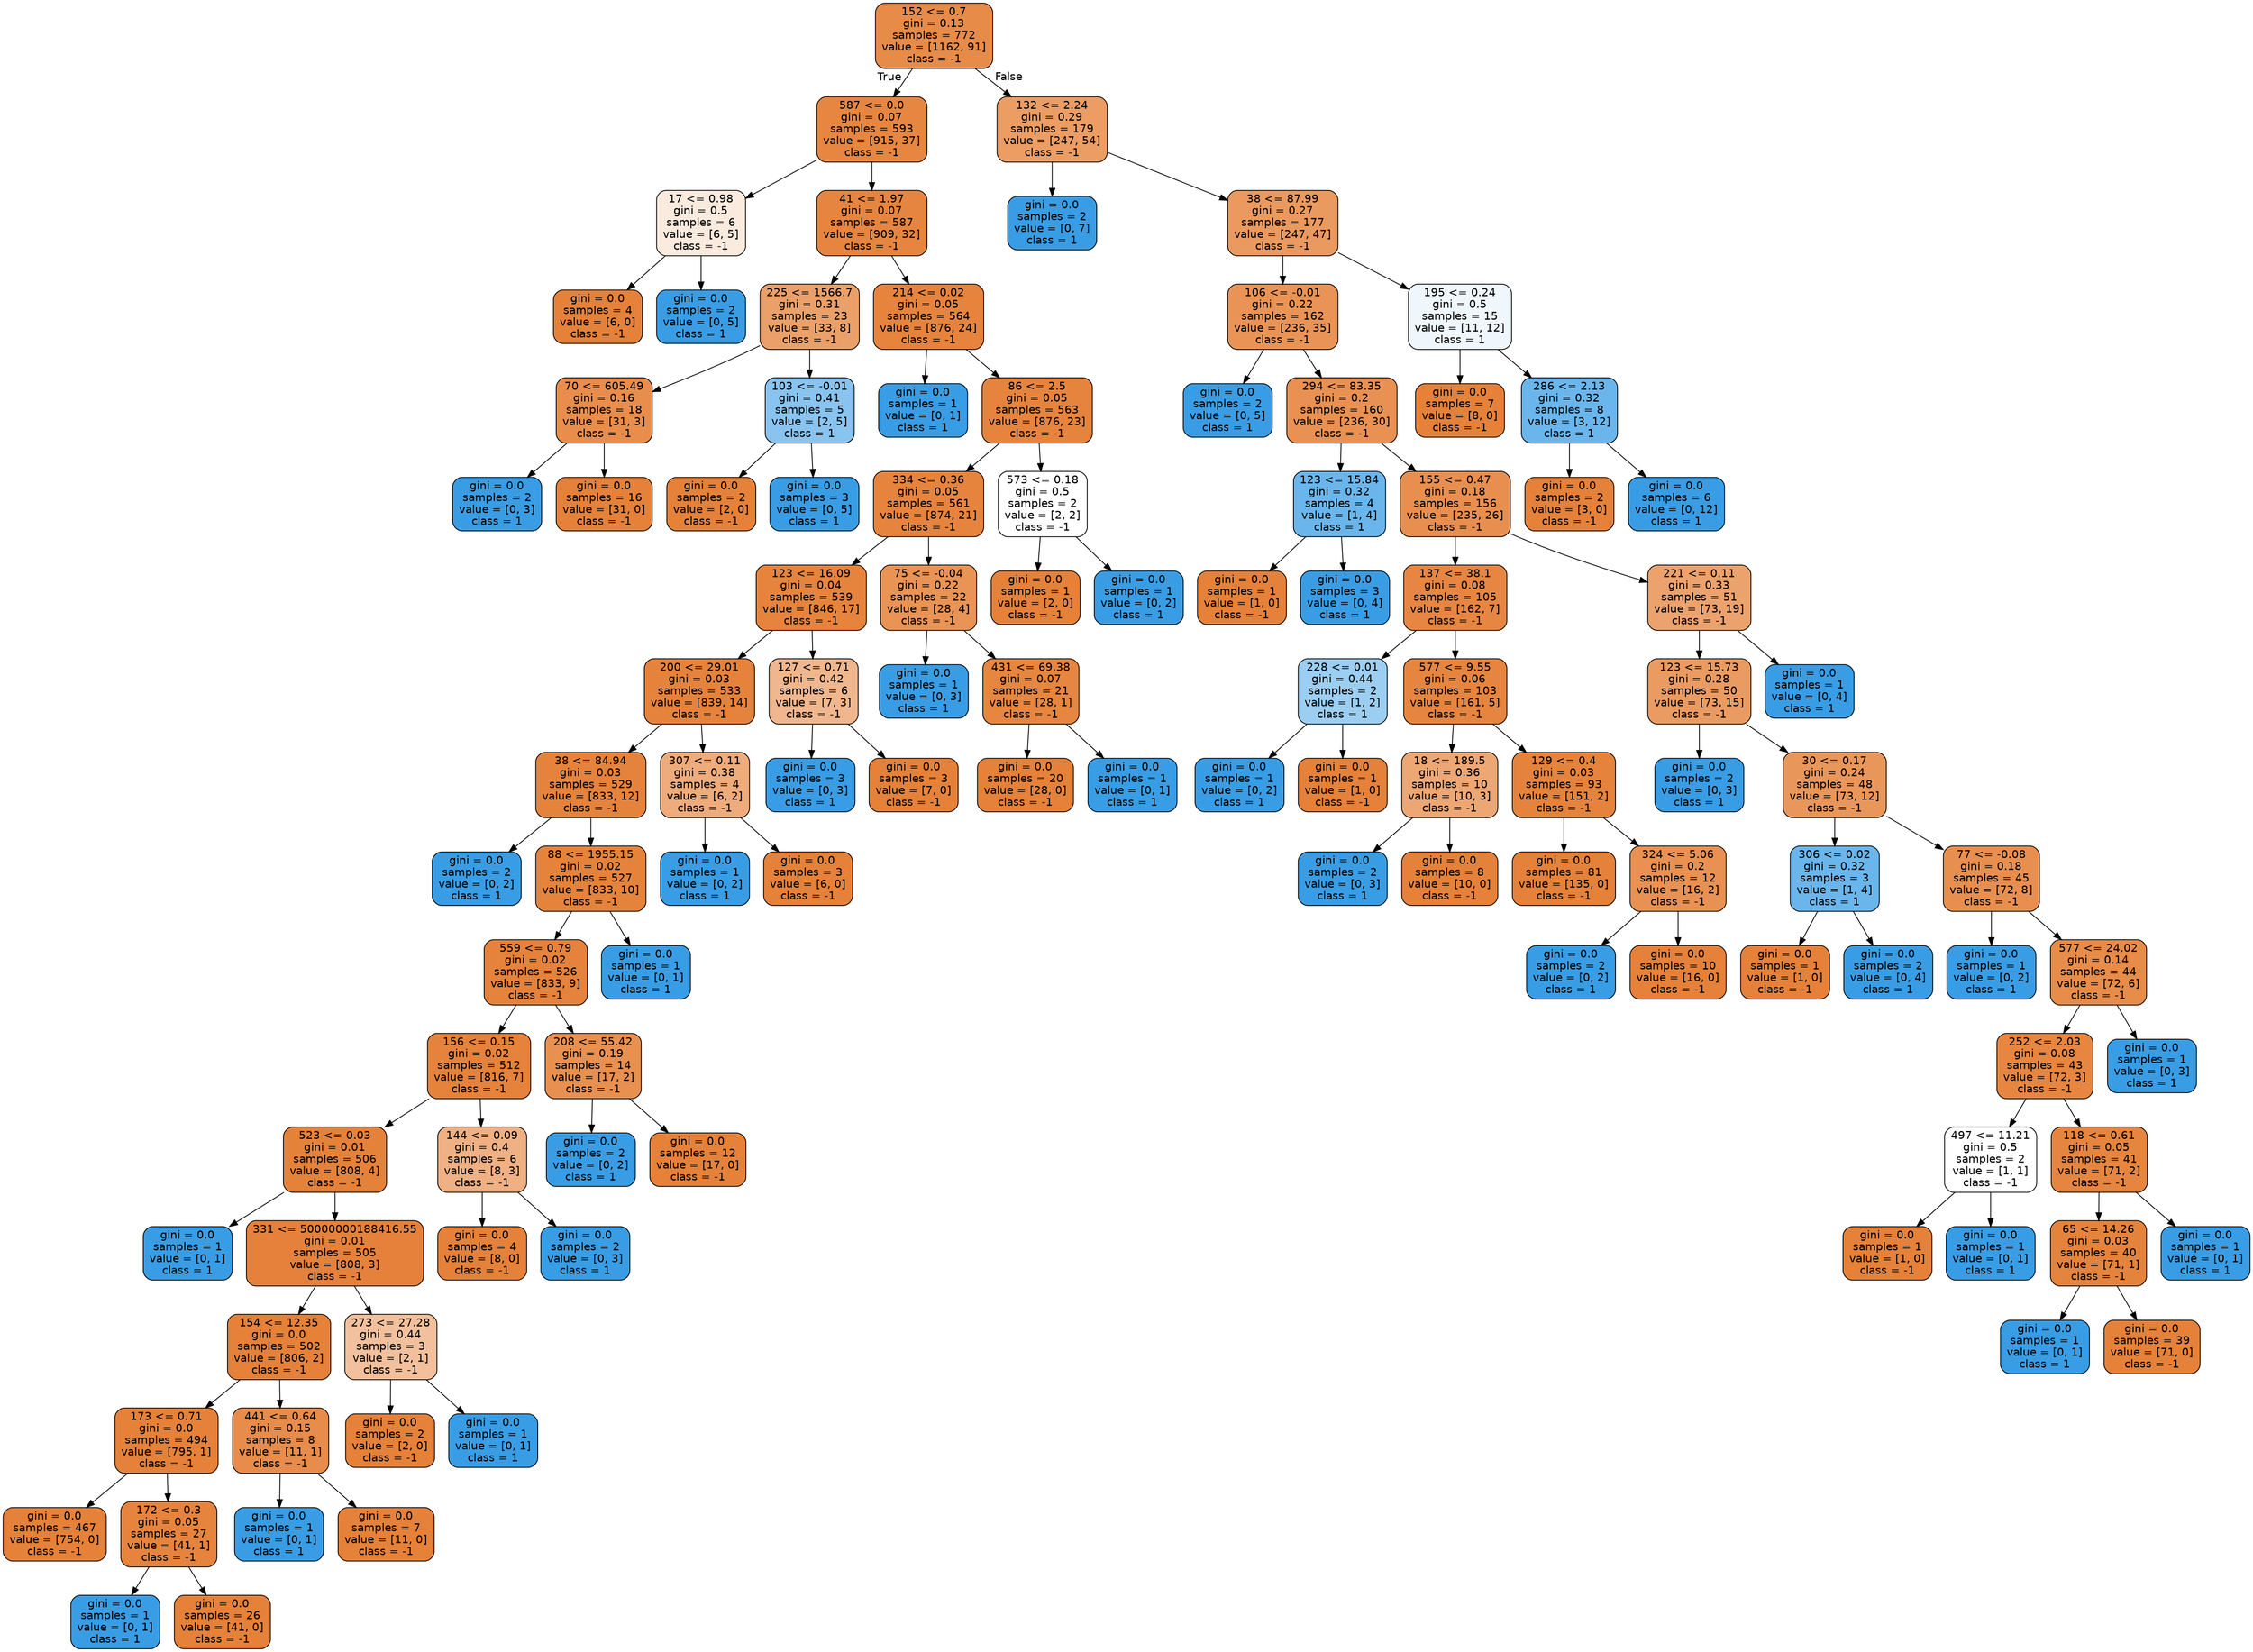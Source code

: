 digraph Tree {
node [shape=box, style="filled, rounded", color="black", fontname=helvetica] ;
edge [fontname=helvetica] ;
0 [label="152 <= 0.7\ngini = 0.13\nsamples = 772\nvalue = [1162, 91]\nclass = -1", fillcolor="#e78b49"] ;
1 [label="587 <= 0.0\ngini = 0.07\nsamples = 593\nvalue = [915, 37]\nclass = -1", fillcolor="#e68641"] ;
0 -> 1 [labeldistance=2.5, labelangle=45, headlabel="True"] ;
2 [label="17 <= 0.98\ngini = 0.5\nsamples = 6\nvalue = [6, 5]\nclass = -1", fillcolor="#fbeade"] ;
1 -> 2 ;
3 [label="gini = 0.0\nsamples = 4\nvalue = [6, 0]\nclass = -1", fillcolor="#e58139"] ;
2 -> 3 ;
4 [label="gini = 0.0\nsamples = 2\nvalue = [0, 5]\nclass = 1", fillcolor="#399de5"] ;
2 -> 4 ;
5 [label="41 <= 1.97\ngini = 0.07\nsamples = 587\nvalue = [909, 32]\nclass = -1", fillcolor="#e68540"] ;
1 -> 5 ;
6 [label="225 <= 1566.7\ngini = 0.31\nsamples = 23\nvalue = [33, 8]\nclass = -1", fillcolor="#eba069"] ;
5 -> 6 ;
7 [label="70 <= 605.49\ngini = 0.16\nsamples = 18\nvalue = [31, 3]\nclass = -1", fillcolor="#e88d4c"] ;
6 -> 7 ;
8 [label="gini = 0.0\nsamples = 2\nvalue = [0, 3]\nclass = 1", fillcolor="#399de5"] ;
7 -> 8 ;
9 [label="gini = 0.0\nsamples = 16\nvalue = [31, 0]\nclass = -1", fillcolor="#e58139"] ;
7 -> 9 ;
10 [label="103 <= -0.01\ngini = 0.41\nsamples = 5\nvalue = [2, 5]\nclass = 1", fillcolor="#88c4ef"] ;
6 -> 10 ;
11 [label="gini = 0.0\nsamples = 2\nvalue = [2, 0]\nclass = -1", fillcolor="#e58139"] ;
10 -> 11 ;
12 [label="gini = 0.0\nsamples = 3\nvalue = [0, 5]\nclass = 1", fillcolor="#399de5"] ;
10 -> 12 ;
13 [label="214 <= 0.02\ngini = 0.05\nsamples = 564\nvalue = [876, 24]\nclass = -1", fillcolor="#e6843e"] ;
5 -> 13 ;
14 [label="gini = 0.0\nsamples = 1\nvalue = [0, 1]\nclass = 1", fillcolor="#399de5"] ;
13 -> 14 ;
15 [label="86 <= 2.5\ngini = 0.05\nsamples = 563\nvalue = [876, 23]\nclass = -1", fillcolor="#e6843e"] ;
13 -> 15 ;
16 [label="334 <= 0.36\ngini = 0.05\nsamples = 561\nvalue = [874, 21]\nclass = -1", fillcolor="#e6843e"] ;
15 -> 16 ;
17 [label="123 <= 16.09\ngini = 0.04\nsamples = 539\nvalue = [846, 17]\nclass = -1", fillcolor="#e6843d"] ;
16 -> 17 ;
18 [label="200 <= 29.01\ngini = 0.03\nsamples = 533\nvalue = [839, 14]\nclass = -1", fillcolor="#e5833c"] ;
17 -> 18 ;
19 [label="38 <= 84.94\ngini = 0.03\nsamples = 529\nvalue = [833, 12]\nclass = -1", fillcolor="#e5833c"] ;
18 -> 19 ;
20 [label="gini = 0.0\nsamples = 2\nvalue = [0, 2]\nclass = 1", fillcolor="#399de5"] ;
19 -> 20 ;
21 [label="88 <= 1955.15\ngini = 0.02\nsamples = 527\nvalue = [833, 10]\nclass = -1", fillcolor="#e5833b"] ;
19 -> 21 ;
22 [label="559 <= 0.79\ngini = 0.02\nsamples = 526\nvalue = [833, 9]\nclass = -1", fillcolor="#e5823b"] ;
21 -> 22 ;
23 [label="156 <= 0.15\ngini = 0.02\nsamples = 512\nvalue = [816, 7]\nclass = -1", fillcolor="#e5823b"] ;
22 -> 23 ;
24 [label="523 <= 0.03\ngini = 0.01\nsamples = 506\nvalue = [808, 4]\nclass = -1", fillcolor="#e5823a"] ;
23 -> 24 ;
25 [label="gini = 0.0\nsamples = 1\nvalue = [0, 1]\nclass = 1", fillcolor="#399de5"] ;
24 -> 25 ;
26 [label="331 <= 50000000188416.55\ngini = 0.01\nsamples = 505\nvalue = [808, 3]\nclass = -1", fillcolor="#e5813a"] ;
24 -> 26 ;
27 [label="154 <= 12.35\ngini = 0.0\nsamples = 502\nvalue = [806, 2]\nclass = -1", fillcolor="#e58139"] ;
26 -> 27 ;
28 [label="173 <= 0.71\ngini = 0.0\nsamples = 494\nvalue = [795, 1]\nclass = -1", fillcolor="#e58139"] ;
27 -> 28 ;
29 [label="gini = 0.0\nsamples = 467\nvalue = [754, 0]\nclass = -1", fillcolor="#e58139"] ;
28 -> 29 ;
30 [label="172 <= 0.3\ngini = 0.05\nsamples = 27\nvalue = [41, 1]\nclass = -1", fillcolor="#e6843e"] ;
28 -> 30 ;
31 [label="gini = 0.0\nsamples = 1\nvalue = [0, 1]\nclass = 1", fillcolor="#399de5"] ;
30 -> 31 ;
32 [label="gini = 0.0\nsamples = 26\nvalue = [41, 0]\nclass = -1", fillcolor="#e58139"] ;
30 -> 32 ;
33 [label="441 <= 0.64\ngini = 0.15\nsamples = 8\nvalue = [11, 1]\nclass = -1", fillcolor="#e78c4b"] ;
27 -> 33 ;
34 [label="gini = 0.0\nsamples = 1\nvalue = [0, 1]\nclass = 1", fillcolor="#399de5"] ;
33 -> 34 ;
35 [label="gini = 0.0\nsamples = 7\nvalue = [11, 0]\nclass = -1", fillcolor="#e58139"] ;
33 -> 35 ;
36 [label="273 <= 27.28\ngini = 0.44\nsamples = 3\nvalue = [2, 1]\nclass = -1", fillcolor="#f2c09c"] ;
26 -> 36 ;
37 [label="gini = 0.0\nsamples = 2\nvalue = [2, 0]\nclass = -1", fillcolor="#e58139"] ;
36 -> 37 ;
38 [label="gini = 0.0\nsamples = 1\nvalue = [0, 1]\nclass = 1", fillcolor="#399de5"] ;
36 -> 38 ;
39 [label="144 <= 0.09\ngini = 0.4\nsamples = 6\nvalue = [8, 3]\nclass = -1", fillcolor="#efb083"] ;
23 -> 39 ;
40 [label="gini = 0.0\nsamples = 4\nvalue = [8, 0]\nclass = -1", fillcolor="#e58139"] ;
39 -> 40 ;
41 [label="gini = 0.0\nsamples = 2\nvalue = [0, 3]\nclass = 1", fillcolor="#399de5"] ;
39 -> 41 ;
42 [label="208 <= 55.42\ngini = 0.19\nsamples = 14\nvalue = [17, 2]\nclass = -1", fillcolor="#e89050"] ;
22 -> 42 ;
43 [label="gini = 0.0\nsamples = 2\nvalue = [0, 2]\nclass = 1", fillcolor="#399de5"] ;
42 -> 43 ;
44 [label="gini = 0.0\nsamples = 12\nvalue = [17, 0]\nclass = -1", fillcolor="#e58139"] ;
42 -> 44 ;
45 [label="gini = 0.0\nsamples = 1\nvalue = [0, 1]\nclass = 1", fillcolor="#399de5"] ;
21 -> 45 ;
46 [label="307 <= 0.11\ngini = 0.38\nsamples = 4\nvalue = [6, 2]\nclass = -1", fillcolor="#eeab7b"] ;
18 -> 46 ;
47 [label="gini = 0.0\nsamples = 1\nvalue = [0, 2]\nclass = 1", fillcolor="#399de5"] ;
46 -> 47 ;
48 [label="gini = 0.0\nsamples = 3\nvalue = [6, 0]\nclass = -1", fillcolor="#e58139"] ;
46 -> 48 ;
49 [label="127 <= 0.71\ngini = 0.42\nsamples = 6\nvalue = [7, 3]\nclass = -1", fillcolor="#f0b78e"] ;
17 -> 49 ;
50 [label="gini = 0.0\nsamples = 3\nvalue = [0, 3]\nclass = 1", fillcolor="#399de5"] ;
49 -> 50 ;
51 [label="gini = 0.0\nsamples = 3\nvalue = [7, 0]\nclass = -1", fillcolor="#e58139"] ;
49 -> 51 ;
52 [label="75 <= -0.04\ngini = 0.22\nsamples = 22\nvalue = [28, 4]\nclass = -1", fillcolor="#e99355"] ;
16 -> 52 ;
53 [label="gini = 0.0\nsamples = 1\nvalue = [0, 3]\nclass = 1", fillcolor="#399de5"] ;
52 -> 53 ;
54 [label="431 <= 69.38\ngini = 0.07\nsamples = 21\nvalue = [28, 1]\nclass = -1", fillcolor="#e68640"] ;
52 -> 54 ;
55 [label="gini = 0.0\nsamples = 20\nvalue = [28, 0]\nclass = -1", fillcolor="#e58139"] ;
54 -> 55 ;
56 [label="gini = 0.0\nsamples = 1\nvalue = [0, 1]\nclass = 1", fillcolor="#399de5"] ;
54 -> 56 ;
57 [label="573 <= 0.18\ngini = 0.5\nsamples = 2\nvalue = [2, 2]\nclass = -1", fillcolor="#ffffff"] ;
15 -> 57 ;
58 [label="gini = 0.0\nsamples = 1\nvalue = [2, 0]\nclass = -1", fillcolor="#e58139"] ;
57 -> 58 ;
59 [label="gini = 0.0\nsamples = 1\nvalue = [0, 2]\nclass = 1", fillcolor="#399de5"] ;
57 -> 59 ;
60 [label="132 <= 2.24\ngini = 0.29\nsamples = 179\nvalue = [247, 54]\nclass = -1", fillcolor="#eb9d64"] ;
0 -> 60 [labeldistance=2.5, labelangle=-45, headlabel="False"] ;
61 [label="gini = 0.0\nsamples = 2\nvalue = [0, 7]\nclass = 1", fillcolor="#399de5"] ;
60 -> 61 ;
62 [label="38 <= 87.99\ngini = 0.27\nsamples = 177\nvalue = [247, 47]\nclass = -1", fillcolor="#ea995f"] ;
60 -> 62 ;
63 [label="106 <= -0.01\ngini = 0.22\nsamples = 162\nvalue = [236, 35]\nclass = -1", fillcolor="#e99456"] ;
62 -> 63 ;
64 [label="gini = 0.0\nsamples = 2\nvalue = [0, 5]\nclass = 1", fillcolor="#399de5"] ;
63 -> 64 ;
65 [label="294 <= 83.35\ngini = 0.2\nsamples = 160\nvalue = [236, 30]\nclass = -1", fillcolor="#e89152"] ;
63 -> 65 ;
66 [label="123 <= 15.84\ngini = 0.32\nsamples = 4\nvalue = [1, 4]\nclass = 1", fillcolor="#6ab6ec"] ;
65 -> 66 ;
67 [label="gini = 0.0\nsamples = 1\nvalue = [1, 0]\nclass = -1", fillcolor="#e58139"] ;
66 -> 67 ;
68 [label="gini = 0.0\nsamples = 3\nvalue = [0, 4]\nclass = 1", fillcolor="#399de5"] ;
66 -> 68 ;
69 [label="155 <= 0.47\ngini = 0.18\nsamples = 156\nvalue = [235, 26]\nclass = -1", fillcolor="#e88f4f"] ;
65 -> 69 ;
70 [label="137 <= 38.1\ngini = 0.08\nsamples = 105\nvalue = [162, 7]\nclass = -1", fillcolor="#e68642"] ;
69 -> 70 ;
71 [label="228 <= 0.01\ngini = 0.44\nsamples = 2\nvalue = [1, 2]\nclass = 1", fillcolor="#9ccef2"] ;
70 -> 71 ;
72 [label="gini = 0.0\nsamples = 1\nvalue = [0, 2]\nclass = 1", fillcolor="#399de5"] ;
71 -> 72 ;
73 [label="gini = 0.0\nsamples = 1\nvalue = [1, 0]\nclass = -1", fillcolor="#e58139"] ;
71 -> 73 ;
74 [label="577 <= 9.55\ngini = 0.06\nsamples = 103\nvalue = [161, 5]\nclass = -1", fillcolor="#e6853f"] ;
70 -> 74 ;
75 [label="18 <= 189.5\ngini = 0.36\nsamples = 10\nvalue = [10, 3]\nclass = -1", fillcolor="#eda774"] ;
74 -> 75 ;
76 [label="gini = 0.0\nsamples = 2\nvalue = [0, 3]\nclass = 1", fillcolor="#399de5"] ;
75 -> 76 ;
77 [label="gini = 0.0\nsamples = 8\nvalue = [10, 0]\nclass = -1", fillcolor="#e58139"] ;
75 -> 77 ;
78 [label="129 <= 0.4\ngini = 0.03\nsamples = 93\nvalue = [151, 2]\nclass = -1", fillcolor="#e5833c"] ;
74 -> 78 ;
79 [label="gini = 0.0\nsamples = 81\nvalue = [135, 0]\nclass = -1", fillcolor="#e58139"] ;
78 -> 79 ;
80 [label="324 <= 5.06\ngini = 0.2\nsamples = 12\nvalue = [16, 2]\nclass = -1", fillcolor="#e89152"] ;
78 -> 80 ;
81 [label="gini = 0.0\nsamples = 2\nvalue = [0, 2]\nclass = 1", fillcolor="#399de5"] ;
80 -> 81 ;
82 [label="gini = 0.0\nsamples = 10\nvalue = [16, 0]\nclass = -1", fillcolor="#e58139"] ;
80 -> 82 ;
83 [label="221 <= 0.11\ngini = 0.33\nsamples = 51\nvalue = [73, 19]\nclass = -1", fillcolor="#eca26d"] ;
69 -> 83 ;
84 [label="123 <= 15.73\ngini = 0.28\nsamples = 50\nvalue = [73, 15]\nclass = -1", fillcolor="#ea9b62"] ;
83 -> 84 ;
85 [label="gini = 0.0\nsamples = 2\nvalue = [0, 3]\nclass = 1", fillcolor="#399de5"] ;
84 -> 85 ;
86 [label="30 <= 0.17\ngini = 0.24\nsamples = 48\nvalue = [73, 12]\nclass = -1", fillcolor="#e9965a"] ;
84 -> 86 ;
87 [label="306 <= 0.02\ngini = 0.32\nsamples = 3\nvalue = [1, 4]\nclass = 1", fillcolor="#6ab6ec"] ;
86 -> 87 ;
88 [label="gini = 0.0\nsamples = 1\nvalue = [1, 0]\nclass = -1", fillcolor="#e58139"] ;
87 -> 88 ;
89 [label="gini = 0.0\nsamples = 2\nvalue = [0, 4]\nclass = 1", fillcolor="#399de5"] ;
87 -> 89 ;
90 [label="77 <= -0.08\ngini = 0.18\nsamples = 45\nvalue = [72, 8]\nclass = -1", fillcolor="#e88f4f"] ;
86 -> 90 ;
91 [label="gini = 0.0\nsamples = 1\nvalue = [0, 2]\nclass = 1", fillcolor="#399de5"] ;
90 -> 91 ;
92 [label="577 <= 24.02\ngini = 0.14\nsamples = 44\nvalue = [72, 6]\nclass = -1", fillcolor="#e78c49"] ;
90 -> 92 ;
93 [label="252 <= 2.03\ngini = 0.08\nsamples = 43\nvalue = [72, 3]\nclass = -1", fillcolor="#e68641"] ;
92 -> 93 ;
94 [label="497 <= 11.21\ngini = 0.5\nsamples = 2\nvalue = [1, 1]\nclass = -1", fillcolor="#ffffff"] ;
93 -> 94 ;
95 [label="gini = 0.0\nsamples = 1\nvalue = [1, 0]\nclass = -1", fillcolor="#e58139"] ;
94 -> 95 ;
96 [label="gini = 0.0\nsamples = 1\nvalue = [0, 1]\nclass = 1", fillcolor="#399de5"] ;
94 -> 96 ;
97 [label="118 <= 0.61\ngini = 0.05\nsamples = 41\nvalue = [71, 2]\nclass = -1", fillcolor="#e6853f"] ;
93 -> 97 ;
98 [label="65 <= 14.26\ngini = 0.03\nsamples = 40\nvalue = [71, 1]\nclass = -1", fillcolor="#e5833c"] ;
97 -> 98 ;
99 [label="gini = 0.0\nsamples = 1\nvalue = [0, 1]\nclass = 1", fillcolor="#399de5"] ;
98 -> 99 ;
100 [label="gini = 0.0\nsamples = 39\nvalue = [71, 0]\nclass = -1", fillcolor="#e58139"] ;
98 -> 100 ;
101 [label="gini = 0.0\nsamples = 1\nvalue = [0, 1]\nclass = 1", fillcolor="#399de5"] ;
97 -> 101 ;
102 [label="gini = 0.0\nsamples = 1\nvalue = [0, 3]\nclass = 1", fillcolor="#399de5"] ;
92 -> 102 ;
103 [label="gini = 0.0\nsamples = 1\nvalue = [0, 4]\nclass = 1", fillcolor="#399de5"] ;
83 -> 103 ;
104 [label="195 <= 0.24\ngini = 0.5\nsamples = 15\nvalue = [11, 12]\nclass = 1", fillcolor="#eff7fd"] ;
62 -> 104 ;
105 [label="gini = 0.0\nsamples = 7\nvalue = [8, 0]\nclass = -1", fillcolor="#e58139"] ;
104 -> 105 ;
106 [label="286 <= 2.13\ngini = 0.32\nsamples = 8\nvalue = [3, 12]\nclass = 1", fillcolor="#6ab6ec"] ;
104 -> 106 ;
107 [label="gini = 0.0\nsamples = 2\nvalue = [3, 0]\nclass = -1", fillcolor="#e58139"] ;
106 -> 107 ;
108 [label="gini = 0.0\nsamples = 6\nvalue = [0, 12]\nclass = 1", fillcolor="#399de5"] ;
106 -> 108 ;
}